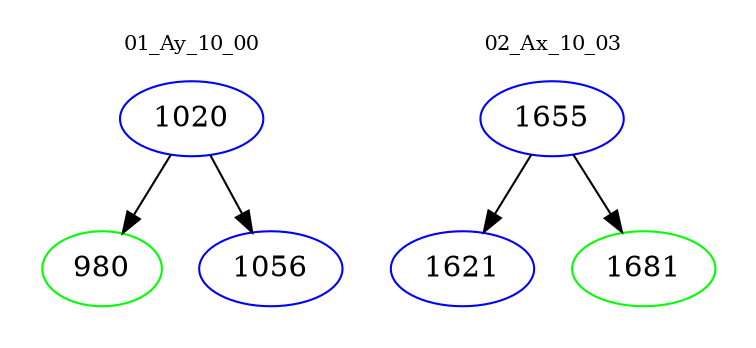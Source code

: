 digraph{
subgraph cluster_0 {
color = white
label = "01_Ay_10_00";
fontsize=10;
T0_1020 [label="1020", color="blue"]
T0_1020 -> T0_980 [color="black"]
T0_980 [label="980", color="green"]
T0_1020 -> T0_1056 [color="black"]
T0_1056 [label="1056", color="blue"]
}
subgraph cluster_1 {
color = white
label = "02_Ax_10_03";
fontsize=10;
T1_1655 [label="1655", color="blue"]
T1_1655 -> T1_1621 [color="black"]
T1_1621 [label="1621", color="blue"]
T1_1655 -> T1_1681 [color="black"]
T1_1681 [label="1681", color="green"]
}
}
